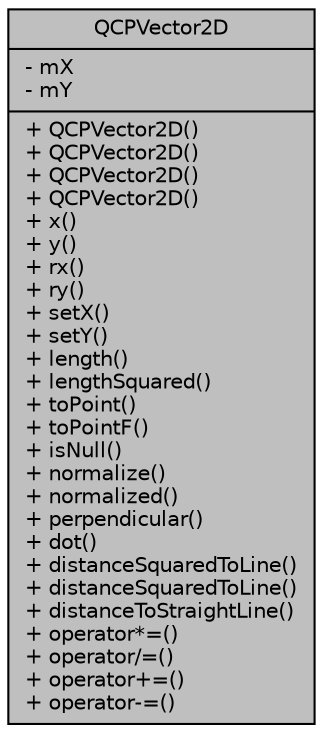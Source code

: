 digraph "QCPVector2D"
{
  edge [fontname="Helvetica",fontsize="10",labelfontname="Helvetica",labelfontsize="10"];
  node [fontname="Helvetica",fontsize="10",shape=record];
  Node311 [label="{QCPVector2D\n|- mX\l- mY\l|+ QCPVector2D()\l+ QCPVector2D()\l+ QCPVector2D()\l+ QCPVector2D()\l+ x()\l+ y()\l+ rx()\l+ ry()\l+ setX()\l+ setY()\l+ length()\l+ lengthSquared()\l+ toPoint()\l+ toPointF()\l+ isNull()\l+ normalize()\l+ normalized()\l+ perpendicular()\l+ dot()\l+ distanceSquaredToLine()\l+ distanceSquaredToLine()\l+ distanceToStraightLine()\l+ operator*=()\l+ operator/=()\l+ operator+=()\l+ operator-=()\l}",height=0.2,width=0.4,color="black", fillcolor="grey75", style="filled", fontcolor="black"];
}
